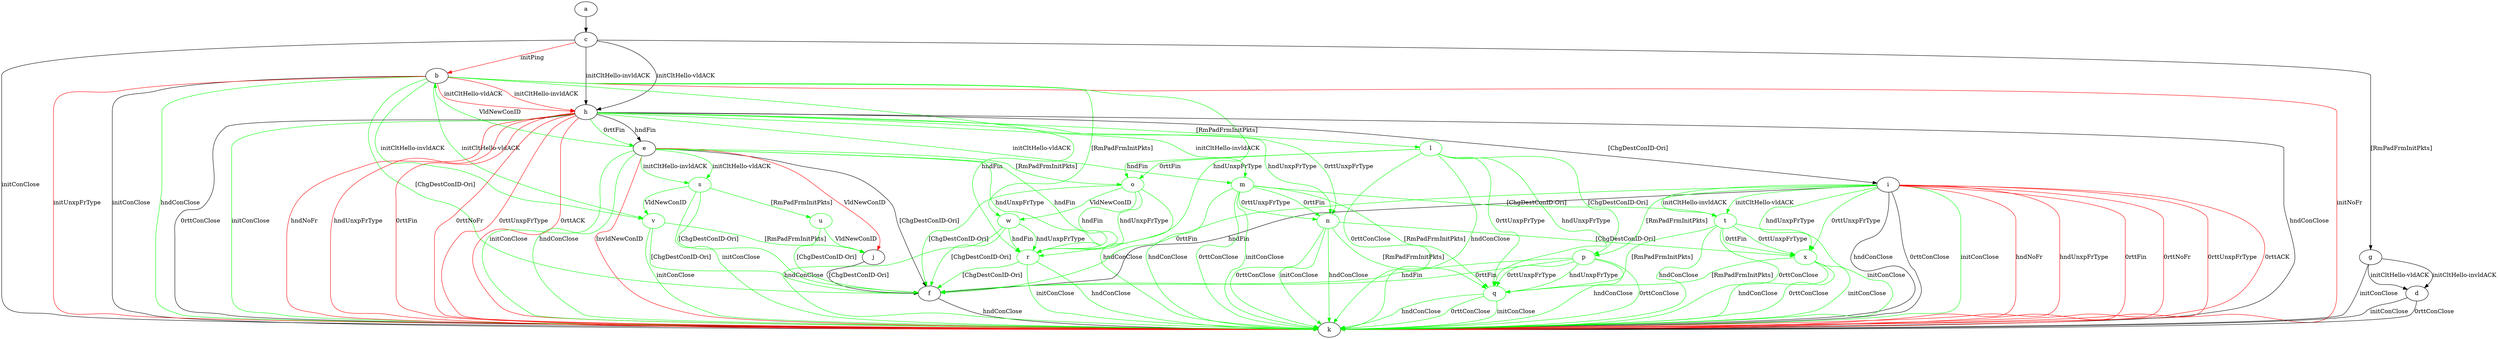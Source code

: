 digraph "" {
	a -> c	[key=0];
	b -> f	[key=0,
		color=green,
		label="[ChgDestConID-Ori] "];
	b -> h	[key=0,
		color=red,
		label="initCltHello-vldACK "];
	b -> h	[key=1,
		color=red,
		label="initCltHello-invldACK "];
	b -> k	[key=0,
		label="initConClose "];
	b -> k	[key=1,
		color=green,
		label="hndConClose "];
	b -> k	[key=2,
		color=red,
		label="initNoFr "];
	b -> k	[key=3,
		color=red,
		label="initUnxpFrType "];
	r	[color=green];
	b -> r	[key=0,
		color=green,
		label="hndFin "];
	b -> r	[key=1,
		color=green,
		label="hndUnxpFrType "];
	v	[color=green];
	b -> v	[key=0,
		color=green,
		label="initCltHello-vldACK "];
	b -> v	[key=1,
		color=green,
		label="initCltHello-invldACK "];
	w	[color=green];
	b -> w	[key=0,
		color=green,
		label="[RmPadFrmInitPkts] "];
	c -> b	[key=0,
		color=red,
		label="initPing "];
	c -> g	[key=0,
		label="[RmPadFrmInitPkts] "];
	c -> h	[key=0,
		label="initCltHello-vldACK "];
	c -> h	[key=1,
		label="initCltHello-invldACK "];
	c -> k	[key=0,
		label="initConClose "];
	d -> k	[key=0,
		label="initConClose "];
	d -> k	[key=1,
		label="0rttConClose "];
	e -> b	[key=0,
		color=green,
		label="VldNewConID "];
	e -> f	[key=0,
		label="[ChgDestConID-Ori] "];
	e -> j	[key=0,
		color=red,
		label="VldNewConID "];
	e -> k	[key=0,
		color=green,
		label="initConClose "];
	e -> k	[key=1,
		color=green,
		label="hndConClose "];
	e -> k	[key=2,
		color=red,
		label="InvldNewConID "];
	o	[color=green];
	e -> o	[key=0,
		color=green,
		label="[RmPadFrmInitPkts] "];
	e -> r	[key=0,
		color=green,
		label="hndFin "];
	e -> r	[key=1,
		color=green,
		label="hndUnxpFrType "];
	s	[color=green];
	e -> s	[key=0,
		color=green,
		label="initCltHello-vldACK "];
	e -> s	[key=1,
		color=green,
		label="initCltHello-invldACK "];
	f -> k	[key=0,
		label="hndConClose "];
	g -> d	[key=0,
		label="initCltHello-vldACK "];
	g -> d	[key=1,
		label="initCltHello-invldACK "];
	g -> k	[key=0,
		label="initConClose "];
	h -> e	[key=0,
		label="hndFin "];
	h -> e	[key=1,
		color=green,
		label="0rttFin "];
	h -> i	[key=0,
		label="[ChgDestConID-Ori] "];
	h -> k	[key=0,
		label="hndConClose "];
	h -> k	[key=1,
		label="0rttConClose "];
	h -> k	[key=2,
		color=green,
		label="initConClose "];
	h -> k	[key=3,
		color=red,
		label="hndNoFr "];
	h -> k	[key=4,
		color=red,
		label="hndUnxpFrType "];
	h -> k	[key=5,
		color=red,
		label="0rttFin "];
	h -> k	[key=6,
		color=red,
		label="0rttNoFr "];
	h -> k	[key=7,
		color=red,
		label="0rttUnxpFrType "];
	h -> k	[key=8,
		color=red,
		label="0rttACK "];
	l	[color=green];
	h -> l	[key=0,
		color=green,
		label="[RmPadFrmInitPkts] "];
	m	[color=green];
	h -> m	[key=0,
		color=green,
		label="initCltHello-vldACK "];
	h -> m	[key=1,
		color=green,
		label="initCltHello-invldACK "];
	n	[color=green];
	h -> n	[key=0,
		color=green,
		label="hndUnxpFrType "];
	h -> n	[key=1,
		color=green,
		label="0rttUnxpFrType "];
	i -> f	[key=0,
		label="hndFin "];
	i -> f	[key=1,
		color=green,
		label="0rttFin "];
	i -> k	[key=0,
		label="hndConClose "];
	i -> k	[key=1,
		label="0rttConClose "];
	i -> k	[key=2,
		color=green,
		label="initConClose "];
	i -> k	[key=3,
		color=red,
		label="hndNoFr "];
	i -> k	[key=4,
		color=red,
		label="hndUnxpFrType "];
	i -> k	[key=5,
		color=red,
		label="0rttFin "];
	i -> k	[key=6,
		color=red,
		label="0rttNoFr "];
	i -> k	[key=7,
		color=red,
		label="0rttUnxpFrType "];
	i -> k	[key=8,
		color=red,
		label="0rttACK "];
	p	[color=green];
	i -> p	[key=0,
		color=green,
		label="[RmPadFrmInitPkts] "];
	t	[color=green];
	i -> t	[key=0,
		color=green,
		label="initCltHello-vldACK "];
	i -> t	[key=1,
		color=green,
		label="initCltHello-invldACK "];
	x	[color=green];
	i -> x	[key=0,
		color=green,
		label="hndUnxpFrType "];
	i -> x	[key=1,
		color=green,
		label="0rttUnxpFrType "];
	j -> f	[key=0,
		label="[ChgDestConID-Ori] "];
	l -> k	[key=0,
		color=green,
		label="hndConClose "];
	l -> k	[key=1,
		color=green,
		label="0rttConClose "];
	l -> o	[key=0,
		color=green,
		label="hndFin "];
	l -> o	[key=1,
		color=green,
		label="0rttFin "];
	l -> p	[key=0,
		color=green,
		label="[ChgDestConID-Ori] "];
	q	[color=green];
	l -> q	[key=0,
		color=green,
		label="hndUnxpFrType "];
	l -> q	[key=1,
		color=green,
		label="0rttUnxpFrType "];
	m -> k	[key=0,
		color=green,
		label="initConClose "];
	m -> k	[key=1,
		color=green,
		label="hndConClose "];
	m -> k	[key=2,
		color=green,
		label="0rttConClose "];
	m -> n	[key=0,
		color=green,
		label="0rttFin "];
	m -> n	[key=1,
		color=green,
		label="0rttUnxpFrType "];
	m -> q	[key=0,
		color=green,
		label="[RmPadFrmInitPkts] "];
	m -> t	[key=0,
		color=green,
		label="[ChgDestConID-Ori] "];
	n -> k	[key=0,
		color=green,
		label="initConClose "];
	n -> k	[key=1,
		color=green,
		label="hndConClose "];
	n -> k	[key=2,
		color=green,
		label="0rttConClose "];
	n -> q	[key=0,
		color=green,
		label="[RmPadFrmInitPkts] "];
	n -> x	[key=0,
		color=green,
		label="[ChgDestConID-Ori] "];
	o -> f	[key=0,
		color=green,
		label="[ChgDestConID-Ori] "];
	o -> k	[key=0,
		color=green,
		label="hndConClose "];
	o -> r	[key=0,
		color=green,
		label="hndFin "];
	o -> r	[key=1,
		color=green,
		label="hndUnxpFrType "];
	o -> w	[key=0,
		color=green,
		label="VldNewConID "];
	p -> f	[key=0,
		color=green,
		label="hndFin "];
	p -> f	[key=1,
		color=green,
		label="0rttFin "];
	p -> k	[key=0,
		color=green,
		label="hndConClose "];
	p -> k	[key=1,
		color=green,
		label="0rttConClose "];
	p -> q	[key=0,
		color=green,
		label="hndUnxpFrType "];
	p -> q	[key=1,
		color=green,
		label="0rttUnxpFrType "];
	q -> k	[key=0,
		color=green,
		label="initConClose "];
	q -> k	[key=1,
		color=green,
		label="hndConClose "];
	q -> k	[key=2,
		color=green,
		label="0rttConClose "];
	r -> f	[key=0,
		color=green,
		label="[ChgDestConID-Ori] "];
	r -> k	[key=0,
		color=green,
		label="initConClose "];
	r -> k	[key=1,
		color=green,
		label="hndConClose "];
	s -> f	[key=0,
		color=green,
		label="[ChgDestConID-Ori] "];
	s -> k	[key=0,
		color=green,
		label="initConClose "];
	u	[color=green];
	s -> u	[key=0,
		color=green,
		label="[RmPadFrmInitPkts] "];
	s -> v	[key=0,
		color=green,
		label="VldNewConID "];
	t -> k	[key=0,
		color=green,
		label="initConClose "];
	t -> k	[key=1,
		color=green,
		label="hndConClose "];
	t -> k	[key=2,
		color=green,
		label="0rttConClose "];
	t -> q	[key=0,
		color=green,
		label="[RmPadFrmInitPkts] "];
	t -> x	[key=0,
		color=green,
		label="0rttFin "];
	t -> x	[key=1,
		color=green,
		label="0rttUnxpFrType "];
	u -> f	[key=0,
		color=green,
		label="[ChgDestConID-Ori] "];
	u -> j	[key=0,
		color=green,
		label="VldNewConID "];
	v -> f	[key=0,
		color=green,
		label="[ChgDestConID-Ori] "];
	v -> j	[key=0,
		color=green,
		label="[RmPadFrmInitPkts] "];
	v -> k	[key=0,
		color=green,
		label="initConClose "];
	w -> f	[key=0,
		color=green,
		label="[ChgDestConID-Ori] "];
	w -> k	[key=0,
		color=green,
		label="hndConClose "];
	w -> r	[key=0,
		color=green,
		label="hndFin "];
	w -> r	[key=1,
		color=green,
		label="hndUnxpFrType "];
	x -> k	[key=0,
		color=green,
		label="initConClose "];
	x -> k	[key=1,
		color=green,
		label="hndConClose "];
	x -> k	[key=2,
		color=green,
		label="0rttConClose "];
	x -> q	[key=0,
		color=green,
		label="[RmPadFrmInitPkts] "];
}

